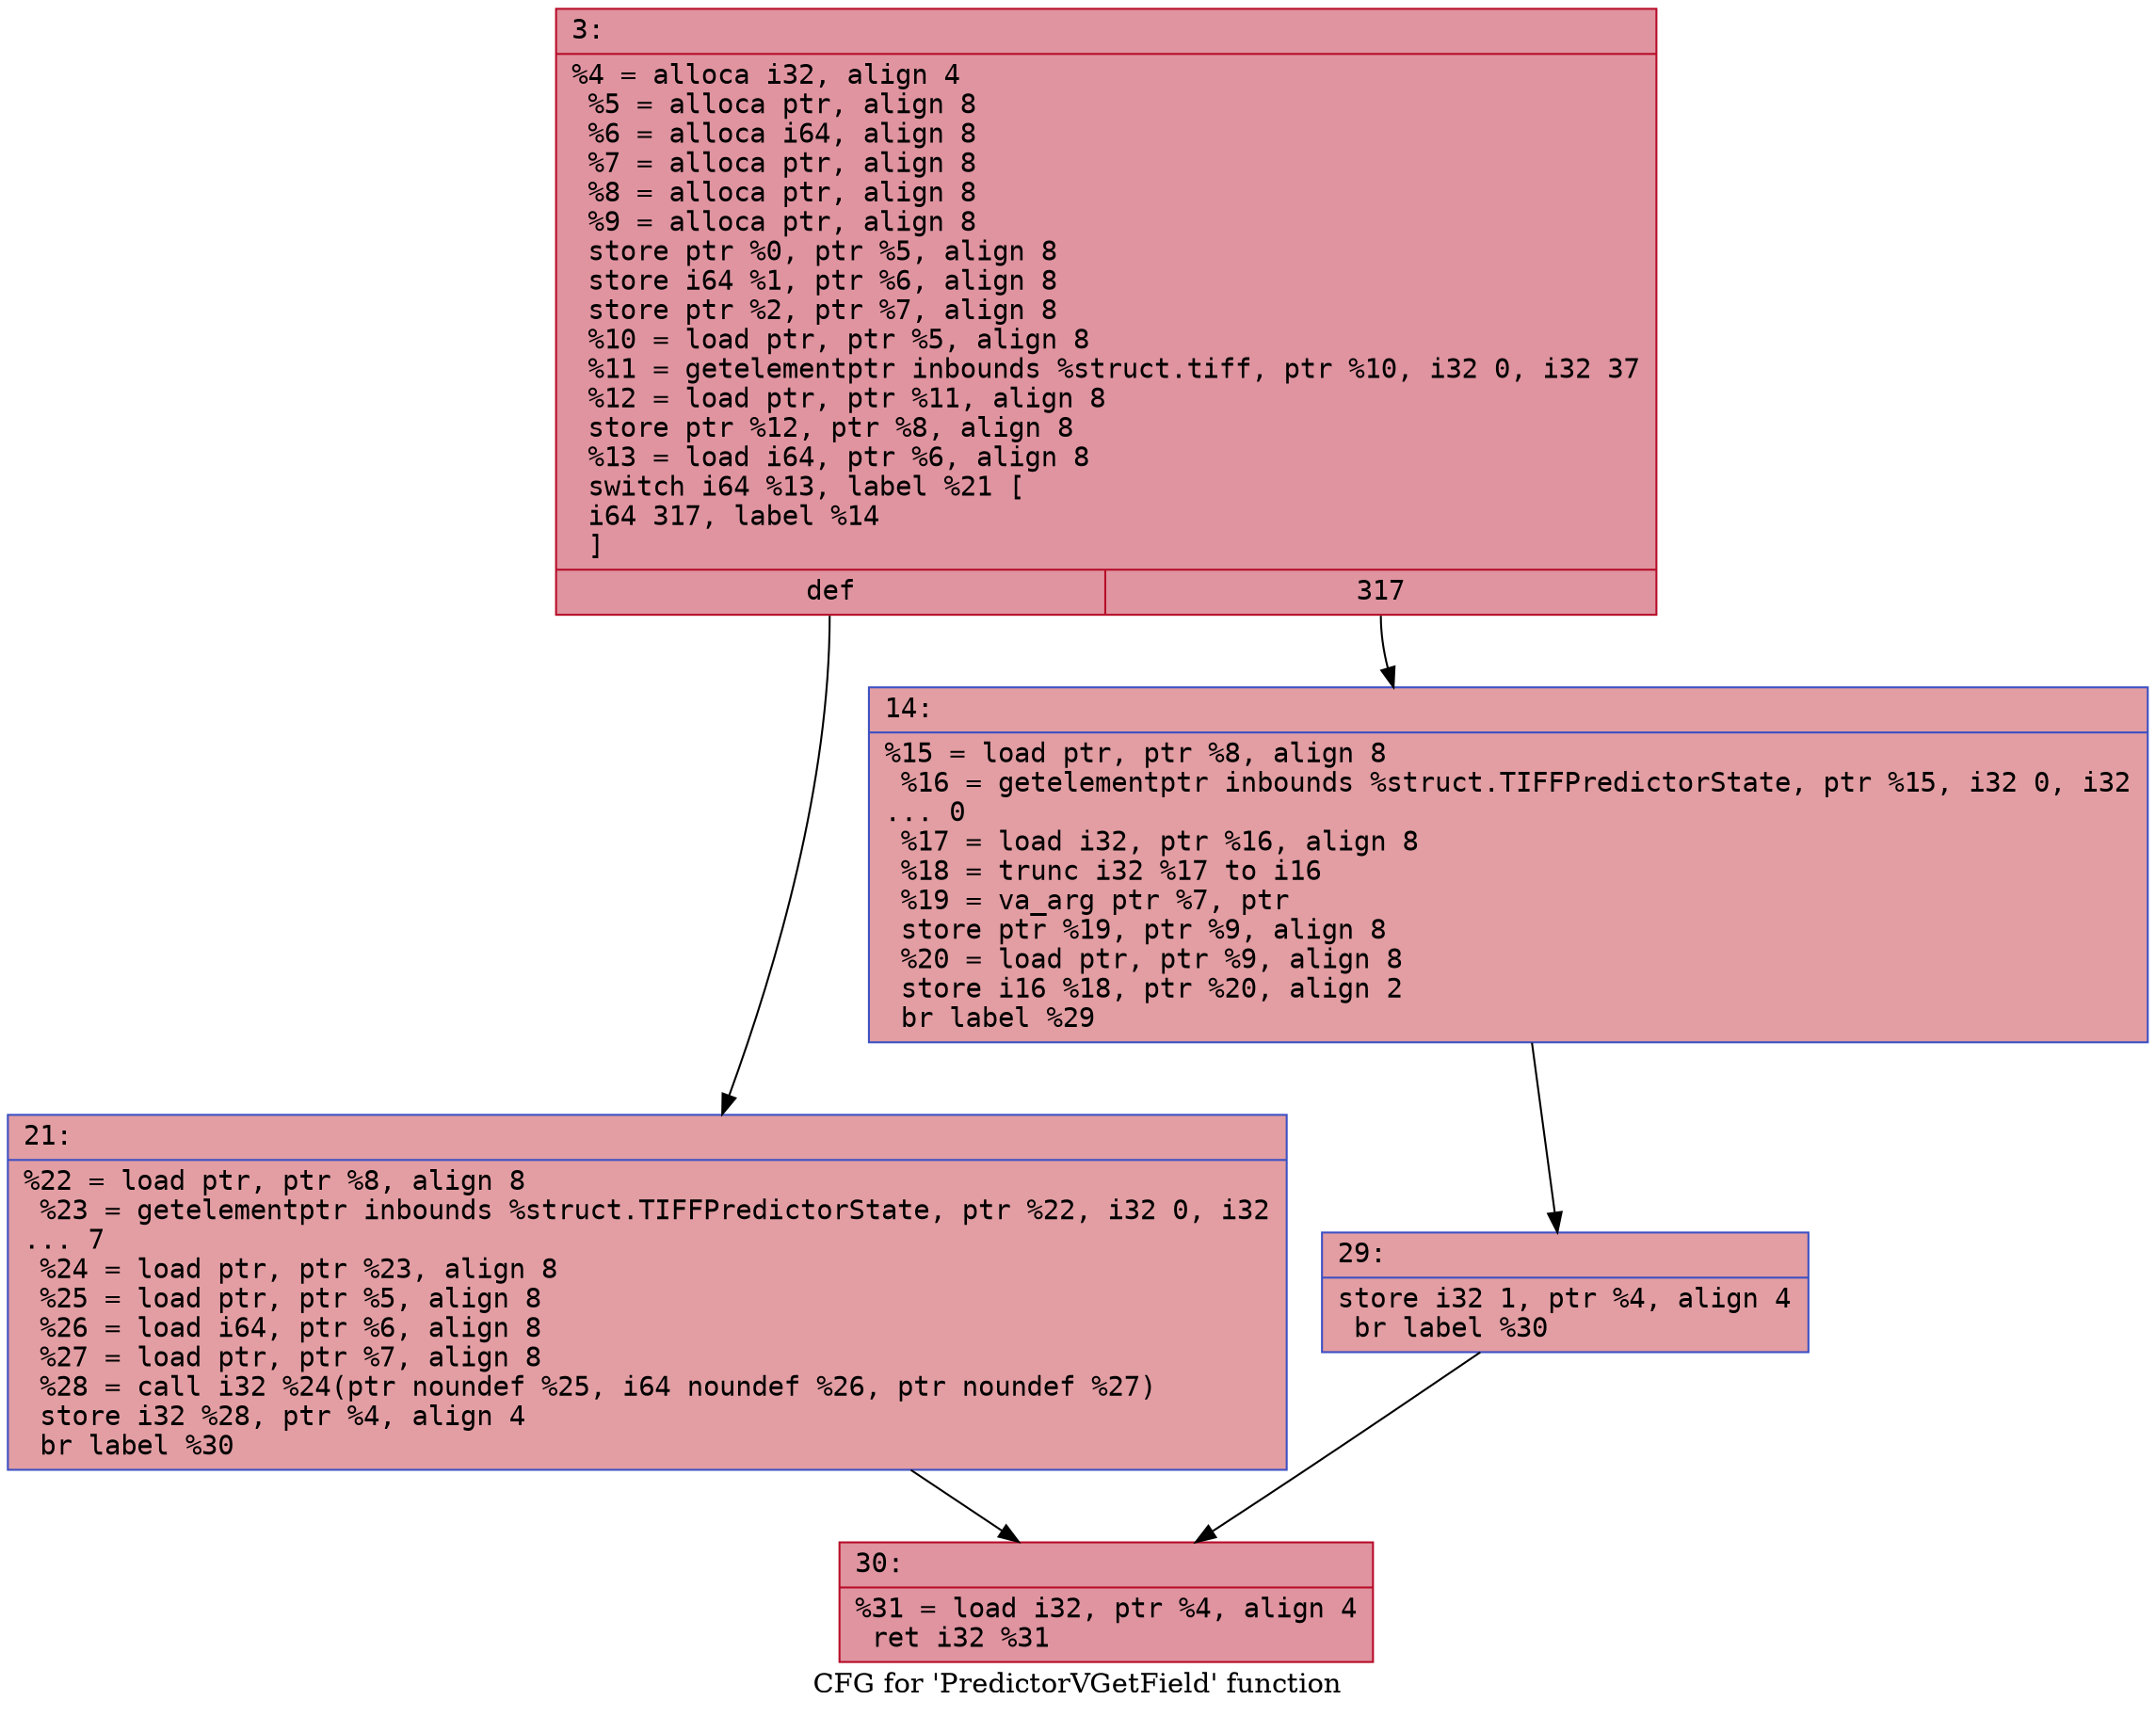 digraph "CFG for 'PredictorVGetField' function" {
	label="CFG for 'PredictorVGetField' function";

	Node0x6000002f8f50 [shape=record,color="#b70d28ff", style=filled, fillcolor="#b70d2870" fontname="Courier",label="{3:\l|  %4 = alloca i32, align 4\l  %5 = alloca ptr, align 8\l  %6 = alloca i64, align 8\l  %7 = alloca ptr, align 8\l  %8 = alloca ptr, align 8\l  %9 = alloca ptr, align 8\l  store ptr %0, ptr %5, align 8\l  store i64 %1, ptr %6, align 8\l  store ptr %2, ptr %7, align 8\l  %10 = load ptr, ptr %5, align 8\l  %11 = getelementptr inbounds %struct.tiff, ptr %10, i32 0, i32 37\l  %12 = load ptr, ptr %11, align 8\l  store ptr %12, ptr %8, align 8\l  %13 = load i64, ptr %6, align 8\l  switch i64 %13, label %21 [\l    i64 317, label %14\l  ]\l|{<s0>def|<s1>317}}"];
	Node0x6000002f8f50:s0 -> Node0x6000002f8ff0[tooltip="3 -> 21\nProbability 50.00%" ];
	Node0x6000002f8f50:s1 -> Node0x6000002f8fa0[tooltip="3 -> 14\nProbability 50.00%" ];
	Node0x6000002f8fa0 [shape=record,color="#3d50c3ff", style=filled, fillcolor="#be242e70" fontname="Courier",label="{14:\l|  %15 = load ptr, ptr %8, align 8\l  %16 = getelementptr inbounds %struct.TIFFPredictorState, ptr %15, i32 0, i32\l... 0\l  %17 = load i32, ptr %16, align 8\l  %18 = trunc i32 %17 to i16\l  %19 = va_arg ptr %7, ptr\l  store ptr %19, ptr %9, align 8\l  %20 = load ptr, ptr %9, align 8\l  store i16 %18, ptr %20, align 2\l  br label %29\l}"];
	Node0x6000002f8fa0 -> Node0x6000002f9040[tooltip="14 -> 29\nProbability 100.00%" ];
	Node0x6000002f8ff0 [shape=record,color="#3d50c3ff", style=filled, fillcolor="#be242e70" fontname="Courier",label="{21:\l|  %22 = load ptr, ptr %8, align 8\l  %23 = getelementptr inbounds %struct.TIFFPredictorState, ptr %22, i32 0, i32\l... 7\l  %24 = load ptr, ptr %23, align 8\l  %25 = load ptr, ptr %5, align 8\l  %26 = load i64, ptr %6, align 8\l  %27 = load ptr, ptr %7, align 8\l  %28 = call i32 %24(ptr noundef %25, i64 noundef %26, ptr noundef %27)\l  store i32 %28, ptr %4, align 4\l  br label %30\l}"];
	Node0x6000002f8ff0 -> Node0x6000002f9090[tooltip="21 -> 30\nProbability 100.00%" ];
	Node0x6000002f9040 [shape=record,color="#3d50c3ff", style=filled, fillcolor="#be242e70" fontname="Courier",label="{29:\l|  store i32 1, ptr %4, align 4\l  br label %30\l}"];
	Node0x6000002f9040 -> Node0x6000002f9090[tooltip="29 -> 30\nProbability 100.00%" ];
	Node0x6000002f9090 [shape=record,color="#b70d28ff", style=filled, fillcolor="#b70d2870" fontname="Courier",label="{30:\l|  %31 = load i32, ptr %4, align 4\l  ret i32 %31\l}"];
}
